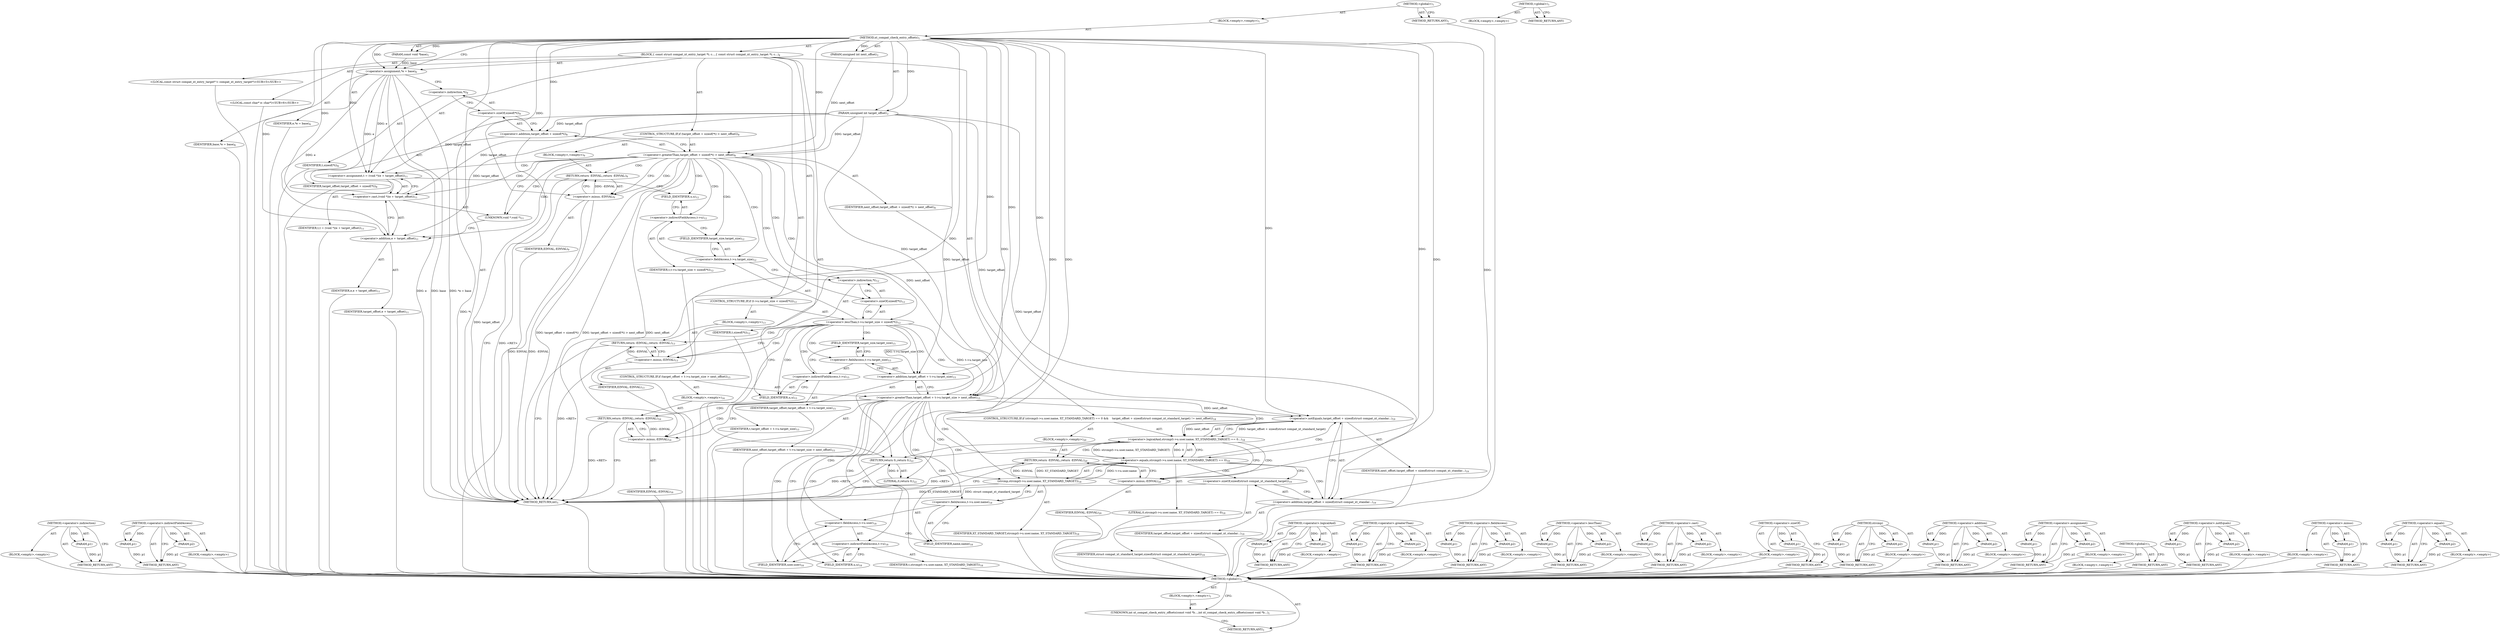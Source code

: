 digraph "&lt;global&gt;" {
vulnerable_136 [label=<(METHOD,&lt;operator&gt;.indirection)>];
vulnerable_137 [label=<(PARAM,p1)>];
vulnerable_138 [label=<(BLOCK,&lt;empty&gt;,&lt;empty&gt;)>];
vulnerable_139 [label=<(METHOD_RETURN,ANY)>];
vulnerable_159 [label=<(METHOD,&lt;operator&gt;.indirectFieldAccess)>];
vulnerable_160 [label=<(PARAM,p1)>];
vulnerable_161 [label=<(PARAM,p2)>];
vulnerable_162 [label=<(BLOCK,&lt;empty&gt;,&lt;empty&gt;)>];
vulnerable_163 [label=<(METHOD_RETURN,ANY)>];
vulnerable_6 [label=<(METHOD,&lt;global&gt;)<SUB>1</SUB>>];
vulnerable_7 [label=<(BLOCK,&lt;empty&gt;,&lt;empty&gt;)<SUB>1</SUB>>];
vulnerable_8 [label=<(METHOD,xt_compat_check_entry_offsets)<SUB>1</SUB>>];
vulnerable_9 [label=<(PARAM,const void *base)<SUB>1</SUB>>];
vulnerable_10 [label=<(PARAM,unsigned int target_offset)<SUB>2</SUB>>];
vulnerable_11 [label=<(PARAM,unsigned int next_offset)<SUB>3</SUB>>];
vulnerable_12 [label=<(BLOCK,{
 	const struct compat_xt_entry_target *t;
 	c...,{
 	const struct compat_xt_entry_target *t;
 	c...)<SUB>4</SUB>>];
vulnerable_13 [label="<(LOCAL,const struct compat_xt_entry_target* t: compat_xt_entry_target*)<SUB>5</SUB>>"];
vulnerable_14 [label="<(LOCAL,const char* e: char*)<SUB>6</SUB>>"];
vulnerable_15 [label=<(&lt;operator&gt;.assignment,*e = base)<SUB>6</SUB>>];
vulnerable_16 [label=<(IDENTIFIER,e,*e = base)<SUB>6</SUB>>];
vulnerable_17 [label=<(IDENTIFIER,base,*e = base)<SUB>6</SUB>>];
vulnerable_18 [label=<(CONTROL_STRUCTURE,IF,if (target_offset + sizeof(*t) &gt; next_offset))<SUB>8</SUB>>];
vulnerable_19 [label=<(&lt;operator&gt;.greaterThan,target_offset + sizeof(*t) &gt; next_offset)<SUB>8</SUB>>];
vulnerable_20 [label=<(&lt;operator&gt;.addition,target_offset + sizeof(*t))<SUB>8</SUB>>];
vulnerable_21 [label=<(IDENTIFIER,target_offset,target_offset + sizeof(*t))<SUB>8</SUB>>];
vulnerable_22 [label=<(&lt;operator&gt;.sizeOf,sizeof(*t))<SUB>8</SUB>>];
vulnerable_23 [label=<(&lt;operator&gt;.indirection,*t)<SUB>8</SUB>>];
vulnerable_24 [label=<(IDENTIFIER,t,sizeof(*t))<SUB>8</SUB>>];
vulnerable_25 [label=<(IDENTIFIER,next_offset,target_offset + sizeof(*t) &gt; next_offset)<SUB>8</SUB>>];
vulnerable_26 [label=<(BLOCK,&lt;empty&gt;,&lt;empty&gt;)<SUB>9</SUB>>];
vulnerable_27 [label=<(RETURN,return -EINVAL;,return -EINVAL;)<SUB>9</SUB>>];
vulnerable_28 [label=<(&lt;operator&gt;.minus,-EINVAL)<SUB>9</SUB>>];
vulnerable_29 [label=<(IDENTIFIER,EINVAL,-EINVAL)<SUB>9</SUB>>];
vulnerable_30 [label=<(&lt;operator&gt;.assignment,t = (void *)(e + target_offset))<SUB>11</SUB>>];
vulnerable_31 [label=<(IDENTIFIER,t,t = (void *)(e + target_offset))<SUB>11</SUB>>];
vulnerable_32 [label=<(&lt;operator&gt;.cast,(void *)(e + target_offset))<SUB>11</SUB>>];
vulnerable_33 [label=<(UNKNOWN,void *,void *)<SUB>11</SUB>>];
vulnerable_34 [label=<(&lt;operator&gt;.addition,e + target_offset)<SUB>11</SUB>>];
vulnerable_35 [label=<(IDENTIFIER,e,e + target_offset)<SUB>11</SUB>>];
vulnerable_36 [label=<(IDENTIFIER,target_offset,e + target_offset)<SUB>11</SUB>>];
vulnerable_37 [label=<(CONTROL_STRUCTURE,IF,if (t-&gt;u.target_size &lt; sizeof(*t)))<SUB>12</SUB>>];
vulnerable_38 [label=<(&lt;operator&gt;.lessThan,t-&gt;u.target_size &lt; sizeof(*t))<SUB>12</SUB>>];
vulnerable_39 [label=<(&lt;operator&gt;.fieldAccess,t-&gt;u.target_size)<SUB>12</SUB>>];
vulnerable_40 [label=<(&lt;operator&gt;.indirectFieldAccess,t-&gt;u)<SUB>12</SUB>>];
vulnerable_41 [label=<(IDENTIFIER,t,t-&gt;u.target_size &lt; sizeof(*t))<SUB>12</SUB>>];
vulnerable_42 [label=<(FIELD_IDENTIFIER,u,u)<SUB>12</SUB>>];
vulnerable_43 [label=<(FIELD_IDENTIFIER,target_size,target_size)<SUB>12</SUB>>];
vulnerable_44 [label=<(&lt;operator&gt;.sizeOf,sizeof(*t))<SUB>12</SUB>>];
vulnerable_45 [label=<(&lt;operator&gt;.indirection,*t)<SUB>12</SUB>>];
vulnerable_46 [label=<(IDENTIFIER,t,sizeof(*t))<SUB>12</SUB>>];
vulnerable_47 [label=<(BLOCK,&lt;empty&gt;,&lt;empty&gt;)<SUB>13</SUB>>];
vulnerable_48 [label=<(RETURN,return -EINVAL;,return -EINVAL;)<SUB>13</SUB>>];
vulnerable_49 [label=<(&lt;operator&gt;.minus,-EINVAL)<SUB>13</SUB>>];
vulnerable_50 [label=<(IDENTIFIER,EINVAL,-EINVAL)<SUB>13</SUB>>];
vulnerable_51 [label=<(CONTROL_STRUCTURE,IF,if (target_offset + t-&gt;u.target_size &gt; next_offset))<SUB>15</SUB>>];
vulnerable_52 [label=<(&lt;operator&gt;.greaterThan,target_offset + t-&gt;u.target_size &gt; next_offset)<SUB>15</SUB>>];
vulnerable_53 [label=<(&lt;operator&gt;.addition,target_offset + t-&gt;u.target_size)<SUB>15</SUB>>];
vulnerable_54 [label=<(IDENTIFIER,target_offset,target_offset + t-&gt;u.target_size)<SUB>15</SUB>>];
vulnerable_55 [label=<(&lt;operator&gt;.fieldAccess,t-&gt;u.target_size)<SUB>15</SUB>>];
vulnerable_56 [label=<(&lt;operator&gt;.indirectFieldAccess,t-&gt;u)<SUB>15</SUB>>];
vulnerable_57 [label=<(IDENTIFIER,t,target_offset + t-&gt;u.target_size)<SUB>15</SUB>>];
vulnerable_58 [label=<(FIELD_IDENTIFIER,u,u)<SUB>15</SUB>>];
vulnerable_59 [label=<(FIELD_IDENTIFIER,target_size,target_size)<SUB>15</SUB>>];
vulnerable_60 [label=<(IDENTIFIER,next_offset,target_offset + t-&gt;u.target_size &gt; next_offset)<SUB>15</SUB>>];
vulnerable_61 [label=<(BLOCK,&lt;empty&gt;,&lt;empty&gt;)<SUB>16</SUB>>];
vulnerable_62 [label=<(RETURN,return -EINVAL;,return -EINVAL;)<SUB>16</SUB>>];
vulnerable_63 [label=<(&lt;operator&gt;.minus,-EINVAL)<SUB>16</SUB>>];
vulnerable_64 [label=<(IDENTIFIER,EINVAL,-EINVAL)<SUB>16</SUB>>];
vulnerable_65 [label=<(CONTROL_STRUCTURE,IF,if (strcmp(t-&gt;u.user.name, XT_STANDARD_TARGET) == 0 &amp;&amp;
	    target_offset + sizeof(struct compat_xt_standard_target) != next_offset))<SUB>18</SUB>>];
vulnerable_66 [label=<(&lt;operator&gt;.logicalAnd,strcmp(t-&gt;u.user.name, XT_STANDARD_TARGET) == 0...)<SUB>18</SUB>>];
vulnerable_67 [label=<(&lt;operator&gt;.equals,strcmp(t-&gt;u.user.name, XT_STANDARD_TARGET) == 0)<SUB>18</SUB>>];
vulnerable_68 [label=<(strcmp,strcmp(t-&gt;u.user.name, XT_STANDARD_TARGET))<SUB>18</SUB>>];
vulnerable_69 [label=<(&lt;operator&gt;.fieldAccess,t-&gt;u.user.name)<SUB>18</SUB>>];
vulnerable_70 [label=<(&lt;operator&gt;.fieldAccess,t-&gt;u.user)<SUB>18</SUB>>];
vulnerable_71 [label=<(&lt;operator&gt;.indirectFieldAccess,t-&gt;u)<SUB>18</SUB>>];
vulnerable_72 [label=<(IDENTIFIER,t,strcmp(t-&gt;u.user.name, XT_STANDARD_TARGET))<SUB>18</SUB>>];
vulnerable_73 [label=<(FIELD_IDENTIFIER,u,u)<SUB>18</SUB>>];
vulnerable_74 [label=<(FIELD_IDENTIFIER,user,user)<SUB>18</SUB>>];
vulnerable_75 [label=<(FIELD_IDENTIFIER,name,name)<SUB>18</SUB>>];
vulnerable_76 [label=<(IDENTIFIER,XT_STANDARD_TARGET,strcmp(t-&gt;u.user.name, XT_STANDARD_TARGET))<SUB>18</SUB>>];
vulnerable_77 [label=<(LITERAL,0,strcmp(t-&gt;u.user.name, XT_STANDARD_TARGET) == 0)<SUB>18</SUB>>];
vulnerable_78 [label=<(&lt;operator&gt;.notEquals,target_offset + sizeof(struct compat_xt_standar...)<SUB>19</SUB>>];
vulnerable_79 [label=<(&lt;operator&gt;.addition,target_offset + sizeof(struct compat_xt_standar...)<SUB>19</SUB>>];
vulnerable_80 [label=<(IDENTIFIER,target_offset,target_offset + sizeof(struct compat_xt_standar...)<SUB>19</SUB>>];
vulnerable_81 [label=<(&lt;operator&gt;.sizeOf,sizeof(struct compat_xt_standard_target))<SUB>19</SUB>>];
vulnerable_82 [label=<(IDENTIFIER,struct compat_xt_standard_target,sizeof(struct compat_xt_standard_target))<SUB>19</SUB>>];
vulnerable_83 [label=<(IDENTIFIER,next_offset,target_offset + sizeof(struct compat_xt_standar...)<SUB>19</SUB>>];
vulnerable_84 [label=<(BLOCK,&lt;empty&gt;,&lt;empty&gt;)<SUB>20</SUB>>];
vulnerable_85 [label=<(RETURN,return -EINVAL;,return -EINVAL;)<SUB>20</SUB>>];
vulnerable_86 [label=<(&lt;operator&gt;.minus,-EINVAL)<SUB>20</SUB>>];
vulnerable_87 [label=<(IDENTIFIER,EINVAL,-EINVAL)<SUB>20</SUB>>];
vulnerable_88 [label=<(RETURN,return 0;,return 0;)<SUB>22</SUB>>];
vulnerable_89 [label=<(LITERAL,0,return 0;)<SUB>22</SUB>>];
vulnerable_90 [label=<(METHOD_RETURN,int)<SUB>1</SUB>>];
vulnerable_92 [label=<(METHOD_RETURN,ANY)<SUB>1</SUB>>];
vulnerable_164 [label=<(METHOD,&lt;operator&gt;.logicalAnd)>];
vulnerable_165 [label=<(PARAM,p1)>];
vulnerable_166 [label=<(PARAM,p2)>];
vulnerable_167 [label=<(BLOCK,&lt;empty&gt;,&lt;empty&gt;)>];
vulnerable_168 [label=<(METHOD_RETURN,ANY)>];
vulnerable_122 [label=<(METHOD,&lt;operator&gt;.greaterThan)>];
vulnerable_123 [label=<(PARAM,p1)>];
vulnerable_124 [label=<(PARAM,p2)>];
vulnerable_125 [label=<(BLOCK,&lt;empty&gt;,&lt;empty&gt;)>];
vulnerable_126 [label=<(METHOD_RETURN,ANY)>];
vulnerable_154 [label=<(METHOD,&lt;operator&gt;.fieldAccess)>];
vulnerable_155 [label=<(PARAM,p1)>];
vulnerable_156 [label=<(PARAM,p2)>];
vulnerable_157 [label=<(BLOCK,&lt;empty&gt;,&lt;empty&gt;)>];
vulnerable_158 [label=<(METHOD_RETURN,ANY)>];
vulnerable_149 [label=<(METHOD,&lt;operator&gt;.lessThan)>];
vulnerable_150 [label=<(PARAM,p1)>];
vulnerable_151 [label=<(PARAM,p2)>];
vulnerable_152 [label=<(BLOCK,&lt;empty&gt;,&lt;empty&gt;)>];
vulnerable_153 [label=<(METHOD_RETURN,ANY)>];
vulnerable_144 [label=<(METHOD,&lt;operator&gt;.cast)>];
vulnerable_145 [label=<(PARAM,p1)>];
vulnerable_146 [label=<(PARAM,p2)>];
vulnerable_147 [label=<(BLOCK,&lt;empty&gt;,&lt;empty&gt;)>];
vulnerable_148 [label=<(METHOD_RETURN,ANY)>];
vulnerable_132 [label=<(METHOD,&lt;operator&gt;.sizeOf)>];
vulnerable_133 [label=<(PARAM,p1)>];
vulnerable_134 [label=<(BLOCK,&lt;empty&gt;,&lt;empty&gt;)>];
vulnerable_135 [label=<(METHOD_RETURN,ANY)>];
vulnerable_174 [label=<(METHOD,strcmp)>];
vulnerable_175 [label=<(PARAM,p1)>];
vulnerable_176 [label=<(PARAM,p2)>];
vulnerable_177 [label=<(BLOCK,&lt;empty&gt;,&lt;empty&gt;)>];
vulnerable_178 [label=<(METHOD_RETURN,ANY)>];
vulnerable_127 [label=<(METHOD,&lt;operator&gt;.addition)>];
vulnerable_128 [label=<(PARAM,p1)>];
vulnerable_129 [label=<(PARAM,p2)>];
vulnerable_130 [label=<(BLOCK,&lt;empty&gt;,&lt;empty&gt;)>];
vulnerable_131 [label=<(METHOD_RETURN,ANY)>];
vulnerable_117 [label=<(METHOD,&lt;operator&gt;.assignment)>];
vulnerable_118 [label=<(PARAM,p1)>];
vulnerable_119 [label=<(PARAM,p2)>];
vulnerable_120 [label=<(BLOCK,&lt;empty&gt;,&lt;empty&gt;)>];
vulnerable_121 [label=<(METHOD_RETURN,ANY)>];
vulnerable_111 [label=<(METHOD,&lt;global&gt;)<SUB>1</SUB>>];
vulnerable_112 [label=<(BLOCK,&lt;empty&gt;,&lt;empty&gt;)>];
vulnerable_113 [label=<(METHOD_RETURN,ANY)>];
vulnerable_179 [label=<(METHOD,&lt;operator&gt;.notEquals)>];
vulnerable_180 [label=<(PARAM,p1)>];
vulnerable_181 [label=<(PARAM,p2)>];
vulnerable_182 [label=<(BLOCK,&lt;empty&gt;,&lt;empty&gt;)>];
vulnerable_183 [label=<(METHOD_RETURN,ANY)>];
vulnerable_140 [label=<(METHOD,&lt;operator&gt;.minus)>];
vulnerable_141 [label=<(PARAM,p1)>];
vulnerable_142 [label=<(BLOCK,&lt;empty&gt;,&lt;empty&gt;)>];
vulnerable_143 [label=<(METHOD_RETURN,ANY)>];
vulnerable_169 [label=<(METHOD,&lt;operator&gt;.equals)>];
vulnerable_170 [label=<(PARAM,p1)>];
vulnerable_171 [label=<(PARAM,p2)>];
vulnerable_172 [label=<(BLOCK,&lt;empty&gt;,&lt;empty&gt;)>];
vulnerable_173 [label=<(METHOD_RETURN,ANY)>];
fixed_6 [label=<(METHOD,&lt;global&gt;)<SUB>1</SUB>>];
fixed_7 [label=<(BLOCK,&lt;empty&gt;,&lt;empty&gt;)<SUB>1</SUB>>];
fixed_8 [label=<(UNKNOWN,int xt_compat_check_entry_offsets(const void *b...,int xt_compat_check_entry_offsets(const void *b...)<SUB>1</SUB>>];
fixed_9 [label=<(METHOD_RETURN,ANY)<SUB>1</SUB>>];
fixed_14 [label=<(METHOD,&lt;global&gt;)<SUB>1</SUB>>];
fixed_15 [label=<(BLOCK,&lt;empty&gt;,&lt;empty&gt;)>];
fixed_16 [label=<(METHOD_RETURN,ANY)>];
vulnerable_136 -> vulnerable_137  [key=0, label="AST: "];
vulnerable_136 -> vulnerable_137  [key=1, label="DDG: "];
vulnerable_136 -> vulnerable_138  [key=0, label="AST: "];
vulnerable_136 -> vulnerable_139  [key=0, label="AST: "];
vulnerable_136 -> vulnerable_139  [key=1, label="CFG: "];
vulnerable_137 -> vulnerable_139  [key=0, label="DDG: p1"];
vulnerable_138 -> fixed_6  [key=0];
vulnerable_139 -> fixed_6  [key=0];
vulnerable_159 -> vulnerable_160  [key=0, label="AST: "];
vulnerable_159 -> vulnerable_160  [key=1, label="DDG: "];
vulnerable_159 -> vulnerable_162  [key=0, label="AST: "];
vulnerable_159 -> vulnerable_161  [key=0, label="AST: "];
vulnerable_159 -> vulnerable_161  [key=1, label="DDG: "];
vulnerable_159 -> vulnerable_163  [key=0, label="AST: "];
vulnerable_159 -> vulnerable_163  [key=1, label="CFG: "];
vulnerable_160 -> vulnerable_163  [key=0, label="DDG: p1"];
vulnerable_161 -> vulnerable_163  [key=0, label="DDG: p2"];
vulnerable_162 -> fixed_6  [key=0];
vulnerable_163 -> fixed_6  [key=0];
vulnerable_6 -> vulnerable_7  [key=0, label="AST: "];
vulnerable_6 -> vulnerable_92  [key=0, label="AST: "];
vulnerable_6 -> vulnerable_92  [key=1, label="CFG: "];
vulnerable_7 -> vulnerable_8  [key=0, label="AST: "];
vulnerable_8 -> vulnerable_9  [key=0, label="AST: "];
vulnerable_8 -> vulnerable_9  [key=1, label="DDG: "];
vulnerable_8 -> vulnerable_10  [key=0, label="AST: "];
vulnerable_8 -> vulnerable_10  [key=1, label="DDG: "];
vulnerable_8 -> vulnerable_11  [key=0, label="AST: "];
vulnerable_8 -> vulnerable_11  [key=1, label="DDG: "];
vulnerable_8 -> vulnerable_12  [key=0, label="AST: "];
vulnerable_8 -> vulnerable_90  [key=0, label="AST: "];
vulnerable_8 -> vulnerable_15  [key=0, label="CFG: "];
vulnerable_8 -> vulnerable_15  [key=1, label="DDG: "];
vulnerable_8 -> vulnerable_30  [key=0, label="DDG: "];
vulnerable_8 -> vulnerable_88  [key=0, label="DDG: "];
vulnerable_8 -> vulnerable_89  [key=0, label="DDG: "];
vulnerable_8 -> vulnerable_19  [key=0, label="DDG: "];
vulnerable_8 -> vulnerable_32  [key=0, label="DDG: "];
vulnerable_8 -> vulnerable_52  [key=0, label="DDG: "];
vulnerable_8 -> vulnerable_20  [key=0, label="DDG: "];
vulnerable_8 -> vulnerable_34  [key=0, label="DDG: "];
vulnerable_8 -> vulnerable_53  [key=0, label="DDG: "];
vulnerable_8 -> vulnerable_67  [key=0, label="DDG: "];
vulnerable_8 -> vulnerable_78  [key=0, label="DDG: "];
vulnerable_8 -> vulnerable_28  [key=0, label="DDG: "];
vulnerable_8 -> vulnerable_49  [key=0, label="DDG: "];
vulnerable_8 -> vulnerable_63  [key=0, label="DDG: "];
vulnerable_8 -> vulnerable_68  [key=0, label="DDG: "];
vulnerable_8 -> vulnerable_79  [key=0, label="DDG: "];
vulnerable_8 -> vulnerable_86  [key=0, label="DDG: "];
vulnerable_9 -> vulnerable_15  [key=0, label="DDG: base"];
vulnerable_10 -> vulnerable_30  [key=0, label="DDG: target_offset"];
vulnerable_10 -> vulnerable_19  [key=0, label="DDG: target_offset"];
vulnerable_10 -> vulnerable_32  [key=0, label="DDG: target_offset"];
vulnerable_10 -> vulnerable_52  [key=0, label="DDG: target_offset"];
vulnerable_10 -> vulnerable_20  [key=0, label="DDG: target_offset"];
vulnerable_10 -> vulnerable_34  [key=0, label="DDG: target_offset"];
vulnerable_10 -> vulnerable_53  [key=0, label="DDG: target_offset"];
vulnerable_10 -> vulnerable_78  [key=0, label="DDG: target_offset"];
vulnerable_10 -> vulnerable_79  [key=0, label="DDG: target_offset"];
vulnerable_11 -> vulnerable_19  [key=0, label="DDG: next_offset"];
vulnerable_12 -> vulnerable_13  [key=0, label="AST: "];
vulnerable_12 -> vulnerable_14  [key=0, label="AST: "];
vulnerable_12 -> vulnerable_15  [key=0, label="AST: "];
vulnerable_12 -> vulnerable_18  [key=0, label="AST: "];
vulnerable_12 -> vulnerable_30  [key=0, label="AST: "];
vulnerable_12 -> vulnerable_37  [key=0, label="AST: "];
vulnerable_12 -> vulnerable_51  [key=0, label="AST: "];
vulnerable_12 -> vulnerable_65  [key=0, label="AST: "];
vulnerable_12 -> vulnerable_88  [key=0, label="AST: "];
vulnerable_13 -> fixed_6  [key=0];
vulnerable_14 -> fixed_6  [key=0];
vulnerable_15 -> vulnerable_16  [key=0, label="AST: "];
vulnerable_15 -> vulnerable_17  [key=0, label="AST: "];
vulnerable_15 -> vulnerable_23  [key=0, label="CFG: "];
vulnerable_15 -> vulnerable_90  [key=0, label="DDG: e"];
vulnerable_15 -> vulnerable_90  [key=1, label="DDG: base"];
vulnerable_15 -> vulnerable_90  [key=2, label="DDG: *e = base"];
vulnerable_15 -> vulnerable_30  [key=0, label="DDG: e"];
vulnerable_15 -> vulnerable_32  [key=0, label="DDG: e"];
vulnerable_15 -> vulnerable_34  [key=0, label="DDG: e"];
vulnerable_16 -> fixed_6  [key=0];
vulnerable_17 -> fixed_6  [key=0];
vulnerable_18 -> vulnerable_19  [key=0, label="AST: "];
vulnerable_18 -> vulnerable_26  [key=0, label="AST: "];
vulnerable_19 -> vulnerable_20  [key=0, label="AST: "];
vulnerable_19 -> vulnerable_25  [key=0, label="AST: "];
vulnerable_19 -> vulnerable_28  [key=0, label="CFG: "];
vulnerable_19 -> vulnerable_28  [key=1, label="CDG: "];
vulnerable_19 -> vulnerable_33  [key=0, label="CFG: "];
vulnerable_19 -> vulnerable_33  [key=1, label="CDG: "];
vulnerable_19 -> vulnerable_90  [key=0, label="DDG: target_offset + sizeof(*t)"];
vulnerable_19 -> vulnerable_90  [key=1, label="DDG: next_offset"];
vulnerable_19 -> vulnerable_90  [key=2, label="DDG: target_offset + sizeof(*t) &gt; next_offset"];
vulnerable_19 -> vulnerable_52  [key=0, label="DDG: next_offset"];
vulnerable_19 -> vulnerable_30  [key=0, label="CDG: "];
vulnerable_19 -> vulnerable_34  [key=0, label="CDG: "];
vulnerable_19 -> vulnerable_32  [key=0, label="CDG: "];
vulnerable_19 -> vulnerable_42  [key=0, label="CDG: "];
vulnerable_19 -> vulnerable_38  [key=0, label="CDG: "];
vulnerable_19 -> vulnerable_45  [key=0, label="CDG: "];
vulnerable_19 -> vulnerable_27  [key=0, label="CDG: "];
vulnerable_19 -> vulnerable_40  [key=0, label="CDG: "];
vulnerable_19 -> vulnerable_44  [key=0, label="CDG: "];
vulnerable_19 -> vulnerable_43  [key=0, label="CDG: "];
vulnerable_19 -> vulnerable_39  [key=0, label="CDG: "];
vulnerable_20 -> vulnerable_21  [key=0, label="AST: "];
vulnerable_20 -> vulnerable_22  [key=0, label="AST: "];
vulnerable_20 -> vulnerable_19  [key=0, label="CFG: "];
vulnerable_20 -> vulnerable_90  [key=0, label="DDG: target_offset"];
vulnerable_21 -> fixed_6  [key=0];
vulnerable_22 -> vulnerable_23  [key=0, label="AST: "];
vulnerable_22 -> vulnerable_20  [key=0, label="CFG: "];
vulnerable_22 -> vulnerable_90  [key=0, label="DDG: *t"];
vulnerable_23 -> vulnerable_24  [key=0, label="AST: "];
vulnerable_23 -> vulnerable_22  [key=0, label="CFG: "];
vulnerable_24 -> fixed_6  [key=0];
vulnerable_25 -> fixed_6  [key=0];
vulnerable_26 -> vulnerable_27  [key=0, label="AST: "];
vulnerable_27 -> vulnerable_28  [key=0, label="AST: "];
vulnerable_27 -> vulnerable_90  [key=0, label="CFG: "];
vulnerable_27 -> vulnerable_90  [key=1, label="DDG: &lt;RET&gt;"];
vulnerable_28 -> vulnerable_29  [key=0, label="AST: "];
vulnerable_28 -> vulnerable_27  [key=0, label="CFG: "];
vulnerable_28 -> vulnerable_27  [key=1, label="DDG: -EINVAL"];
vulnerable_28 -> vulnerable_90  [key=0, label="DDG: EINVAL"];
vulnerable_28 -> vulnerable_90  [key=1, label="DDG: -EINVAL"];
vulnerable_29 -> fixed_6  [key=0];
vulnerable_30 -> vulnerable_31  [key=0, label="AST: "];
vulnerable_30 -> vulnerable_32  [key=0, label="AST: "];
vulnerable_30 -> vulnerable_42  [key=0, label="CFG: "];
vulnerable_31 -> fixed_6  [key=0];
vulnerable_32 -> vulnerable_33  [key=0, label="AST: "];
vulnerable_32 -> vulnerable_34  [key=0, label="AST: "];
vulnerable_32 -> vulnerable_30  [key=0, label="CFG: "];
vulnerable_33 -> vulnerable_34  [key=0, label="CFG: "];
vulnerable_34 -> vulnerable_35  [key=0, label="AST: "];
vulnerable_34 -> vulnerable_36  [key=0, label="AST: "];
vulnerable_34 -> vulnerable_32  [key=0, label="CFG: "];
vulnerable_35 -> fixed_6  [key=0];
vulnerable_36 -> fixed_6  [key=0];
vulnerable_37 -> vulnerable_38  [key=0, label="AST: "];
vulnerable_37 -> vulnerable_47  [key=0, label="AST: "];
vulnerable_38 -> vulnerable_39  [key=0, label="AST: "];
vulnerable_38 -> vulnerable_44  [key=0, label="AST: "];
vulnerable_38 -> vulnerable_49  [key=0, label="CFG: "];
vulnerable_38 -> vulnerable_49  [key=1, label="CDG: "];
vulnerable_38 -> vulnerable_58  [key=0, label="CFG: "];
vulnerable_38 -> vulnerable_58  [key=1, label="CDG: "];
vulnerable_38 -> vulnerable_52  [key=0, label="DDG: t-&gt;u.target_size"];
vulnerable_38 -> vulnerable_52  [key=1, label="CDG: "];
vulnerable_38 -> vulnerable_53  [key=0, label="DDG: t-&gt;u.target_size"];
vulnerable_38 -> vulnerable_53  [key=1, label="CDG: "];
vulnerable_38 -> vulnerable_48  [key=0, label="CDG: "];
vulnerable_38 -> vulnerable_56  [key=0, label="CDG: "];
vulnerable_38 -> vulnerable_59  [key=0, label="CDG: "];
vulnerable_38 -> vulnerable_55  [key=0, label="CDG: "];
vulnerable_39 -> vulnerable_40  [key=0, label="AST: "];
vulnerable_39 -> vulnerable_43  [key=0, label="AST: "];
vulnerable_39 -> vulnerable_45  [key=0, label="CFG: "];
vulnerable_40 -> vulnerable_41  [key=0, label="AST: "];
vulnerable_40 -> vulnerable_42  [key=0, label="AST: "];
vulnerable_40 -> vulnerable_43  [key=0, label="CFG: "];
vulnerable_41 -> fixed_6  [key=0];
vulnerable_42 -> vulnerable_40  [key=0, label="CFG: "];
vulnerable_43 -> vulnerable_39  [key=0, label="CFG: "];
vulnerable_44 -> vulnerable_45  [key=0, label="AST: "];
vulnerable_44 -> vulnerable_38  [key=0, label="CFG: "];
vulnerable_45 -> vulnerable_46  [key=0, label="AST: "];
vulnerable_45 -> vulnerable_44  [key=0, label="CFG: "];
vulnerable_46 -> fixed_6  [key=0];
vulnerable_47 -> vulnerable_48  [key=0, label="AST: "];
vulnerable_48 -> vulnerable_49  [key=0, label="AST: "];
vulnerable_48 -> vulnerable_90  [key=0, label="CFG: "];
vulnerable_48 -> vulnerable_90  [key=1, label="DDG: &lt;RET&gt;"];
vulnerable_49 -> vulnerable_50  [key=0, label="AST: "];
vulnerable_49 -> vulnerable_48  [key=0, label="CFG: "];
vulnerable_49 -> vulnerable_48  [key=1, label="DDG: -EINVAL"];
vulnerable_50 -> fixed_6  [key=0];
vulnerable_51 -> vulnerable_52  [key=0, label="AST: "];
vulnerable_51 -> vulnerable_61  [key=0, label="AST: "];
vulnerable_52 -> vulnerable_53  [key=0, label="AST: "];
vulnerable_52 -> vulnerable_60  [key=0, label="AST: "];
vulnerable_52 -> vulnerable_63  [key=0, label="CFG: "];
vulnerable_52 -> vulnerable_63  [key=1, label="CDG: "];
vulnerable_52 -> vulnerable_73  [key=0, label="CFG: "];
vulnerable_52 -> vulnerable_73  [key=1, label="CDG: "];
vulnerable_52 -> vulnerable_78  [key=0, label="DDG: next_offset"];
vulnerable_52 -> vulnerable_68  [key=0, label="CDG: "];
vulnerable_52 -> vulnerable_66  [key=0, label="CDG: "];
vulnerable_52 -> vulnerable_75  [key=0, label="CDG: "];
vulnerable_52 -> vulnerable_69  [key=0, label="CDG: "];
vulnerable_52 -> vulnerable_67  [key=0, label="CDG: "];
vulnerable_52 -> vulnerable_74  [key=0, label="CDG: "];
vulnerable_52 -> vulnerable_71  [key=0, label="CDG: "];
vulnerable_52 -> vulnerable_70  [key=0, label="CDG: "];
vulnerable_52 -> vulnerable_62  [key=0, label="CDG: "];
vulnerable_53 -> vulnerable_54  [key=0, label="AST: "];
vulnerable_53 -> vulnerable_55  [key=0, label="AST: "];
vulnerable_53 -> vulnerable_52  [key=0, label="CFG: "];
vulnerable_54 -> fixed_6  [key=0];
vulnerable_55 -> vulnerable_56  [key=0, label="AST: "];
vulnerable_55 -> vulnerable_59  [key=0, label="AST: "];
vulnerable_55 -> vulnerable_53  [key=0, label="CFG: "];
vulnerable_56 -> vulnerable_57  [key=0, label="AST: "];
vulnerable_56 -> vulnerable_58  [key=0, label="AST: "];
vulnerable_56 -> vulnerable_59  [key=0, label="CFG: "];
vulnerable_57 -> fixed_6  [key=0];
vulnerable_58 -> vulnerable_56  [key=0, label="CFG: "];
vulnerable_59 -> vulnerable_55  [key=0, label="CFG: "];
vulnerable_60 -> fixed_6  [key=0];
vulnerable_61 -> vulnerable_62  [key=0, label="AST: "];
vulnerable_62 -> vulnerable_63  [key=0, label="AST: "];
vulnerable_62 -> vulnerable_90  [key=0, label="CFG: "];
vulnerable_62 -> vulnerable_90  [key=1, label="DDG: &lt;RET&gt;"];
vulnerable_63 -> vulnerable_64  [key=0, label="AST: "];
vulnerable_63 -> vulnerable_62  [key=0, label="CFG: "];
vulnerable_63 -> vulnerable_62  [key=1, label="DDG: -EINVAL"];
vulnerable_64 -> fixed_6  [key=0];
vulnerable_65 -> vulnerable_66  [key=0, label="AST: "];
vulnerable_65 -> vulnerable_84  [key=0, label="AST: "];
vulnerable_66 -> vulnerable_67  [key=0, label="AST: "];
vulnerable_66 -> vulnerable_78  [key=0, label="AST: "];
vulnerable_66 -> vulnerable_86  [key=0, label="CFG: "];
vulnerable_66 -> vulnerable_86  [key=1, label="CDG: "];
vulnerable_66 -> vulnerable_88  [key=0, label="CFG: "];
vulnerable_66 -> vulnerable_88  [key=1, label="CDG: "];
vulnerable_66 -> vulnerable_85  [key=0, label="CDG: "];
vulnerable_67 -> vulnerable_68  [key=0, label="AST: "];
vulnerable_67 -> vulnerable_77  [key=0, label="AST: "];
vulnerable_67 -> vulnerable_66  [key=0, label="CFG: "];
vulnerable_67 -> vulnerable_66  [key=1, label="DDG: strcmp(t-&gt;u.user.name, XT_STANDARD_TARGET)"];
vulnerable_67 -> vulnerable_66  [key=2, label="DDG: 0"];
vulnerable_67 -> vulnerable_81  [key=0, label="CFG: "];
vulnerable_67 -> vulnerable_81  [key=1, label="CDG: "];
vulnerable_67 -> vulnerable_79  [key=0, label="CDG: "];
vulnerable_67 -> vulnerable_78  [key=0, label="CDG: "];
vulnerable_68 -> vulnerable_69  [key=0, label="AST: "];
vulnerable_68 -> vulnerable_76  [key=0, label="AST: "];
vulnerable_68 -> vulnerable_67  [key=0, label="CFG: "];
vulnerable_68 -> vulnerable_67  [key=1, label="DDG: t-&gt;u.user.name"];
vulnerable_68 -> vulnerable_67  [key=2, label="DDG: XT_STANDARD_TARGET"];
vulnerable_68 -> vulnerable_90  [key=0, label="DDG: XT_STANDARD_TARGET"];
vulnerable_69 -> vulnerable_70  [key=0, label="AST: "];
vulnerable_69 -> vulnerable_75  [key=0, label="AST: "];
vulnerable_69 -> vulnerable_68  [key=0, label="CFG: "];
vulnerable_70 -> vulnerable_71  [key=0, label="AST: "];
vulnerable_70 -> vulnerable_74  [key=0, label="AST: "];
vulnerable_70 -> vulnerable_75  [key=0, label="CFG: "];
vulnerable_71 -> vulnerable_72  [key=0, label="AST: "];
vulnerable_71 -> vulnerable_73  [key=0, label="AST: "];
vulnerable_71 -> vulnerable_74  [key=0, label="CFG: "];
vulnerable_72 -> fixed_6  [key=0];
vulnerable_73 -> vulnerable_71  [key=0, label="CFG: "];
vulnerable_74 -> vulnerable_70  [key=0, label="CFG: "];
vulnerable_75 -> vulnerable_69  [key=0, label="CFG: "];
vulnerable_76 -> fixed_6  [key=0];
vulnerable_77 -> fixed_6  [key=0];
vulnerable_78 -> vulnerable_79  [key=0, label="AST: "];
vulnerable_78 -> vulnerable_83  [key=0, label="AST: "];
vulnerable_78 -> vulnerable_66  [key=0, label="CFG: "];
vulnerable_78 -> vulnerable_66  [key=1, label="DDG: target_offset + sizeof(struct compat_xt_standard_target)"];
vulnerable_78 -> vulnerable_66  [key=2, label="DDG: next_offset"];
vulnerable_79 -> vulnerable_80  [key=0, label="AST: "];
vulnerable_79 -> vulnerable_81  [key=0, label="AST: "];
vulnerable_79 -> vulnerable_78  [key=0, label="CFG: "];
vulnerable_80 -> fixed_6  [key=0];
vulnerable_81 -> vulnerable_82  [key=0, label="AST: "];
vulnerable_81 -> vulnerable_79  [key=0, label="CFG: "];
vulnerable_81 -> vulnerable_90  [key=0, label="DDG: struct compat_xt_standard_target"];
vulnerable_82 -> fixed_6  [key=0];
vulnerable_83 -> fixed_6  [key=0];
vulnerable_84 -> vulnerable_85  [key=0, label="AST: "];
vulnerable_85 -> vulnerable_86  [key=0, label="AST: "];
vulnerable_85 -> vulnerable_90  [key=0, label="CFG: "];
vulnerable_85 -> vulnerable_90  [key=1, label="DDG: &lt;RET&gt;"];
vulnerable_86 -> vulnerable_87  [key=0, label="AST: "];
vulnerable_86 -> vulnerable_85  [key=0, label="CFG: "];
vulnerable_86 -> vulnerable_85  [key=1, label="DDG: -EINVAL"];
vulnerable_87 -> fixed_6  [key=0];
vulnerable_88 -> vulnerable_89  [key=0, label="AST: "];
vulnerable_88 -> vulnerable_90  [key=0, label="CFG: "];
vulnerable_88 -> vulnerable_90  [key=1, label="DDG: &lt;RET&gt;"];
vulnerable_89 -> vulnerable_88  [key=0, label="DDG: 0"];
vulnerable_90 -> fixed_6  [key=0];
vulnerable_92 -> fixed_6  [key=0];
vulnerable_164 -> vulnerable_165  [key=0, label="AST: "];
vulnerable_164 -> vulnerable_165  [key=1, label="DDG: "];
vulnerable_164 -> vulnerable_167  [key=0, label="AST: "];
vulnerable_164 -> vulnerable_166  [key=0, label="AST: "];
vulnerable_164 -> vulnerable_166  [key=1, label="DDG: "];
vulnerable_164 -> vulnerable_168  [key=0, label="AST: "];
vulnerable_164 -> vulnerable_168  [key=1, label="CFG: "];
vulnerable_165 -> vulnerable_168  [key=0, label="DDG: p1"];
vulnerable_166 -> vulnerable_168  [key=0, label="DDG: p2"];
vulnerable_167 -> fixed_6  [key=0];
vulnerable_168 -> fixed_6  [key=0];
vulnerable_122 -> vulnerable_123  [key=0, label="AST: "];
vulnerable_122 -> vulnerable_123  [key=1, label="DDG: "];
vulnerable_122 -> vulnerable_125  [key=0, label="AST: "];
vulnerable_122 -> vulnerable_124  [key=0, label="AST: "];
vulnerable_122 -> vulnerable_124  [key=1, label="DDG: "];
vulnerable_122 -> vulnerable_126  [key=0, label="AST: "];
vulnerable_122 -> vulnerable_126  [key=1, label="CFG: "];
vulnerable_123 -> vulnerable_126  [key=0, label="DDG: p1"];
vulnerable_124 -> vulnerable_126  [key=0, label="DDG: p2"];
vulnerable_125 -> fixed_6  [key=0];
vulnerable_126 -> fixed_6  [key=0];
vulnerable_154 -> vulnerable_155  [key=0, label="AST: "];
vulnerable_154 -> vulnerable_155  [key=1, label="DDG: "];
vulnerable_154 -> vulnerable_157  [key=0, label="AST: "];
vulnerable_154 -> vulnerable_156  [key=0, label="AST: "];
vulnerable_154 -> vulnerable_156  [key=1, label="DDG: "];
vulnerable_154 -> vulnerable_158  [key=0, label="AST: "];
vulnerable_154 -> vulnerable_158  [key=1, label="CFG: "];
vulnerable_155 -> vulnerable_158  [key=0, label="DDG: p1"];
vulnerable_156 -> vulnerable_158  [key=0, label="DDG: p2"];
vulnerable_157 -> fixed_6  [key=0];
vulnerable_158 -> fixed_6  [key=0];
vulnerable_149 -> vulnerable_150  [key=0, label="AST: "];
vulnerable_149 -> vulnerable_150  [key=1, label="DDG: "];
vulnerable_149 -> vulnerable_152  [key=0, label="AST: "];
vulnerable_149 -> vulnerable_151  [key=0, label="AST: "];
vulnerable_149 -> vulnerable_151  [key=1, label="DDG: "];
vulnerable_149 -> vulnerable_153  [key=0, label="AST: "];
vulnerable_149 -> vulnerable_153  [key=1, label="CFG: "];
vulnerable_150 -> vulnerable_153  [key=0, label="DDG: p1"];
vulnerable_151 -> vulnerable_153  [key=0, label="DDG: p2"];
vulnerable_152 -> fixed_6  [key=0];
vulnerable_153 -> fixed_6  [key=0];
vulnerable_144 -> vulnerable_145  [key=0, label="AST: "];
vulnerable_144 -> vulnerable_145  [key=1, label="DDG: "];
vulnerable_144 -> vulnerable_147  [key=0, label="AST: "];
vulnerable_144 -> vulnerable_146  [key=0, label="AST: "];
vulnerable_144 -> vulnerable_146  [key=1, label="DDG: "];
vulnerable_144 -> vulnerable_148  [key=0, label="AST: "];
vulnerable_144 -> vulnerable_148  [key=1, label="CFG: "];
vulnerable_145 -> vulnerable_148  [key=0, label="DDG: p1"];
vulnerable_146 -> vulnerable_148  [key=0, label="DDG: p2"];
vulnerable_147 -> fixed_6  [key=0];
vulnerable_148 -> fixed_6  [key=0];
vulnerable_132 -> vulnerable_133  [key=0, label="AST: "];
vulnerable_132 -> vulnerable_133  [key=1, label="DDG: "];
vulnerable_132 -> vulnerable_134  [key=0, label="AST: "];
vulnerable_132 -> vulnerable_135  [key=0, label="AST: "];
vulnerable_132 -> vulnerable_135  [key=1, label="CFG: "];
vulnerable_133 -> vulnerable_135  [key=0, label="DDG: p1"];
vulnerable_134 -> fixed_6  [key=0];
vulnerable_135 -> fixed_6  [key=0];
vulnerable_174 -> vulnerable_175  [key=0, label="AST: "];
vulnerable_174 -> vulnerable_175  [key=1, label="DDG: "];
vulnerable_174 -> vulnerable_177  [key=0, label="AST: "];
vulnerable_174 -> vulnerable_176  [key=0, label="AST: "];
vulnerable_174 -> vulnerable_176  [key=1, label="DDG: "];
vulnerable_174 -> vulnerable_178  [key=0, label="AST: "];
vulnerable_174 -> vulnerable_178  [key=1, label="CFG: "];
vulnerable_175 -> vulnerable_178  [key=0, label="DDG: p1"];
vulnerable_176 -> vulnerable_178  [key=0, label="DDG: p2"];
vulnerable_177 -> fixed_6  [key=0];
vulnerable_178 -> fixed_6  [key=0];
vulnerable_127 -> vulnerable_128  [key=0, label="AST: "];
vulnerable_127 -> vulnerable_128  [key=1, label="DDG: "];
vulnerable_127 -> vulnerable_130  [key=0, label="AST: "];
vulnerable_127 -> vulnerable_129  [key=0, label="AST: "];
vulnerable_127 -> vulnerable_129  [key=1, label="DDG: "];
vulnerable_127 -> vulnerable_131  [key=0, label="AST: "];
vulnerable_127 -> vulnerable_131  [key=1, label="CFG: "];
vulnerable_128 -> vulnerable_131  [key=0, label="DDG: p1"];
vulnerable_129 -> vulnerable_131  [key=0, label="DDG: p2"];
vulnerable_130 -> fixed_6  [key=0];
vulnerable_131 -> fixed_6  [key=0];
vulnerable_117 -> vulnerable_118  [key=0, label="AST: "];
vulnerable_117 -> vulnerable_118  [key=1, label="DDG: "];
vulnerable_117 -> vulnerable_120  [key=0, label="AST: "];
vulnerable_117 -> vulnerable_119  [key=0, label="AST: "];
vulnerable_117 -> vulnerable_119  [key=1, label="DDG: "];
vulnerable_117 -> vulnerable_121  [key=0, label="AST: "];
vulnerable_117 -> vulnerable_121  [key=1, label="CFG: "];
vulnerable_118 -> vulnerable_121  [key=0, label="DDG: p1"];
vulnerable_119 -> vulnerable_121  [key=0, label="DDG: p2"];
vulnerable_120 -> fixed_6  [key=0];
vulnerable_121 -> fixed_6  [key=0];
vulnerable_111 -> vulnerable_112  [key=0, label="AST: "];
vulnerable_111 -> vulnerable_113  [key=0, label="AST: "];
vulnerable_111 -> vulnerable_113  [key=1, label="CFG: "];
vulnerable_112 -> fixed_6  [key=0];
vulnerable_113 -> fixed_6  [key=0];
vulnerable_179 -> vulnerable_180  [key=0, label="AST: "];
vulnerable_179 -> vulnerable_180  [key=1, label="DDG: "];
vulnerable_179 -> vulnerable_182  [key=0, label="AST: "];
vulnerable_179 -> vulnerable_181  [key=0, label="AST: "];
vulnerable_179 -> vulnerable_181  [key=1, label="DDG: "];
vulnerable_179 -> vulnerable_183  [key=0, label="AST: "];
vulnerable_179 -> vulnerable_183  [key=1, label="CFG: "];
vulnerable_180 -> vulnerable_183  [key=0, label="DDG: p1"];
vulnerable_181 -> vulnerable_183  [key=0, label="DDG: p2"];
vulnerable_182 -> fixed_6  [key=0];
vulnerable_183 -> fixed_6  [key=0];
vulnerable_140 -> vulnerable_141  [key=0, label="AST: "];
vulnerable_140 -> vulnerable_141  [key=1, label="DDG: "];
vulnerable_140 -> vulnerable_142  [key=0, label="AST: "];
vulnerable_140 -> vulnerable_143  [key=0, label="AST: "];
vulnerable_140 -> vulnerable_143  [key=1, label="CFG: "];
vulnerable_141 -> vulnerable_143  [key=0, label="DDG: p1"];
vulnerable_142 -> fixed_6  [key=0];
vulnerable_143 -> fixed_6  [key=0];
vulnerable_169 -> vulnerable_170  [key=0, label="AST: "];
vulnerable_169 -> vulnerable_170  [key=1, label="DDG: "];
vulnerable_169 -> vulnerable_172  [key=0, label="AST: "];
vulnerable_169 -> vulnerable_171  [key=0, label="AST: "];
vulnerable_169 -> vulnerable_171  [key=1, label="DDG: "];
vulnerable_169 -> vulnerable_173  [key=0, label="AST: "];
vulnerable_169 -> vulnerable_173  [key=1, label="CFG: "];
vulnerable_170 -> vulnerable_173  [key=0, label="DDG: p1"];
vulnerable_171 -> vulnerable_173  [key=0, label="DDG: p2"];
vulnerable_172 -> fixed_6  [key=0];
vulnerable_173 -> fixed_6  [key=0];
fixed_6 -> fixed_7  [key=0, label="AST: "];
fixed_6 -> fixed_9  [key=0, label="AST: "];
fixed_6 -> fixed_8  [key=0, label="CFG: "];
fixed_7 -> fixed_8  [key=0, label="AST: "];
fixed_8 -> fixed_9  [key=0, label="CFG: "];
fixed_14 -> fixed_15  [key=0, label="AST: "];
fixed_14 -> fixed_16  [key=0, label="AST: "];
fixed_14 -> fixed_16  [key=1, label="CFG: "];
}
